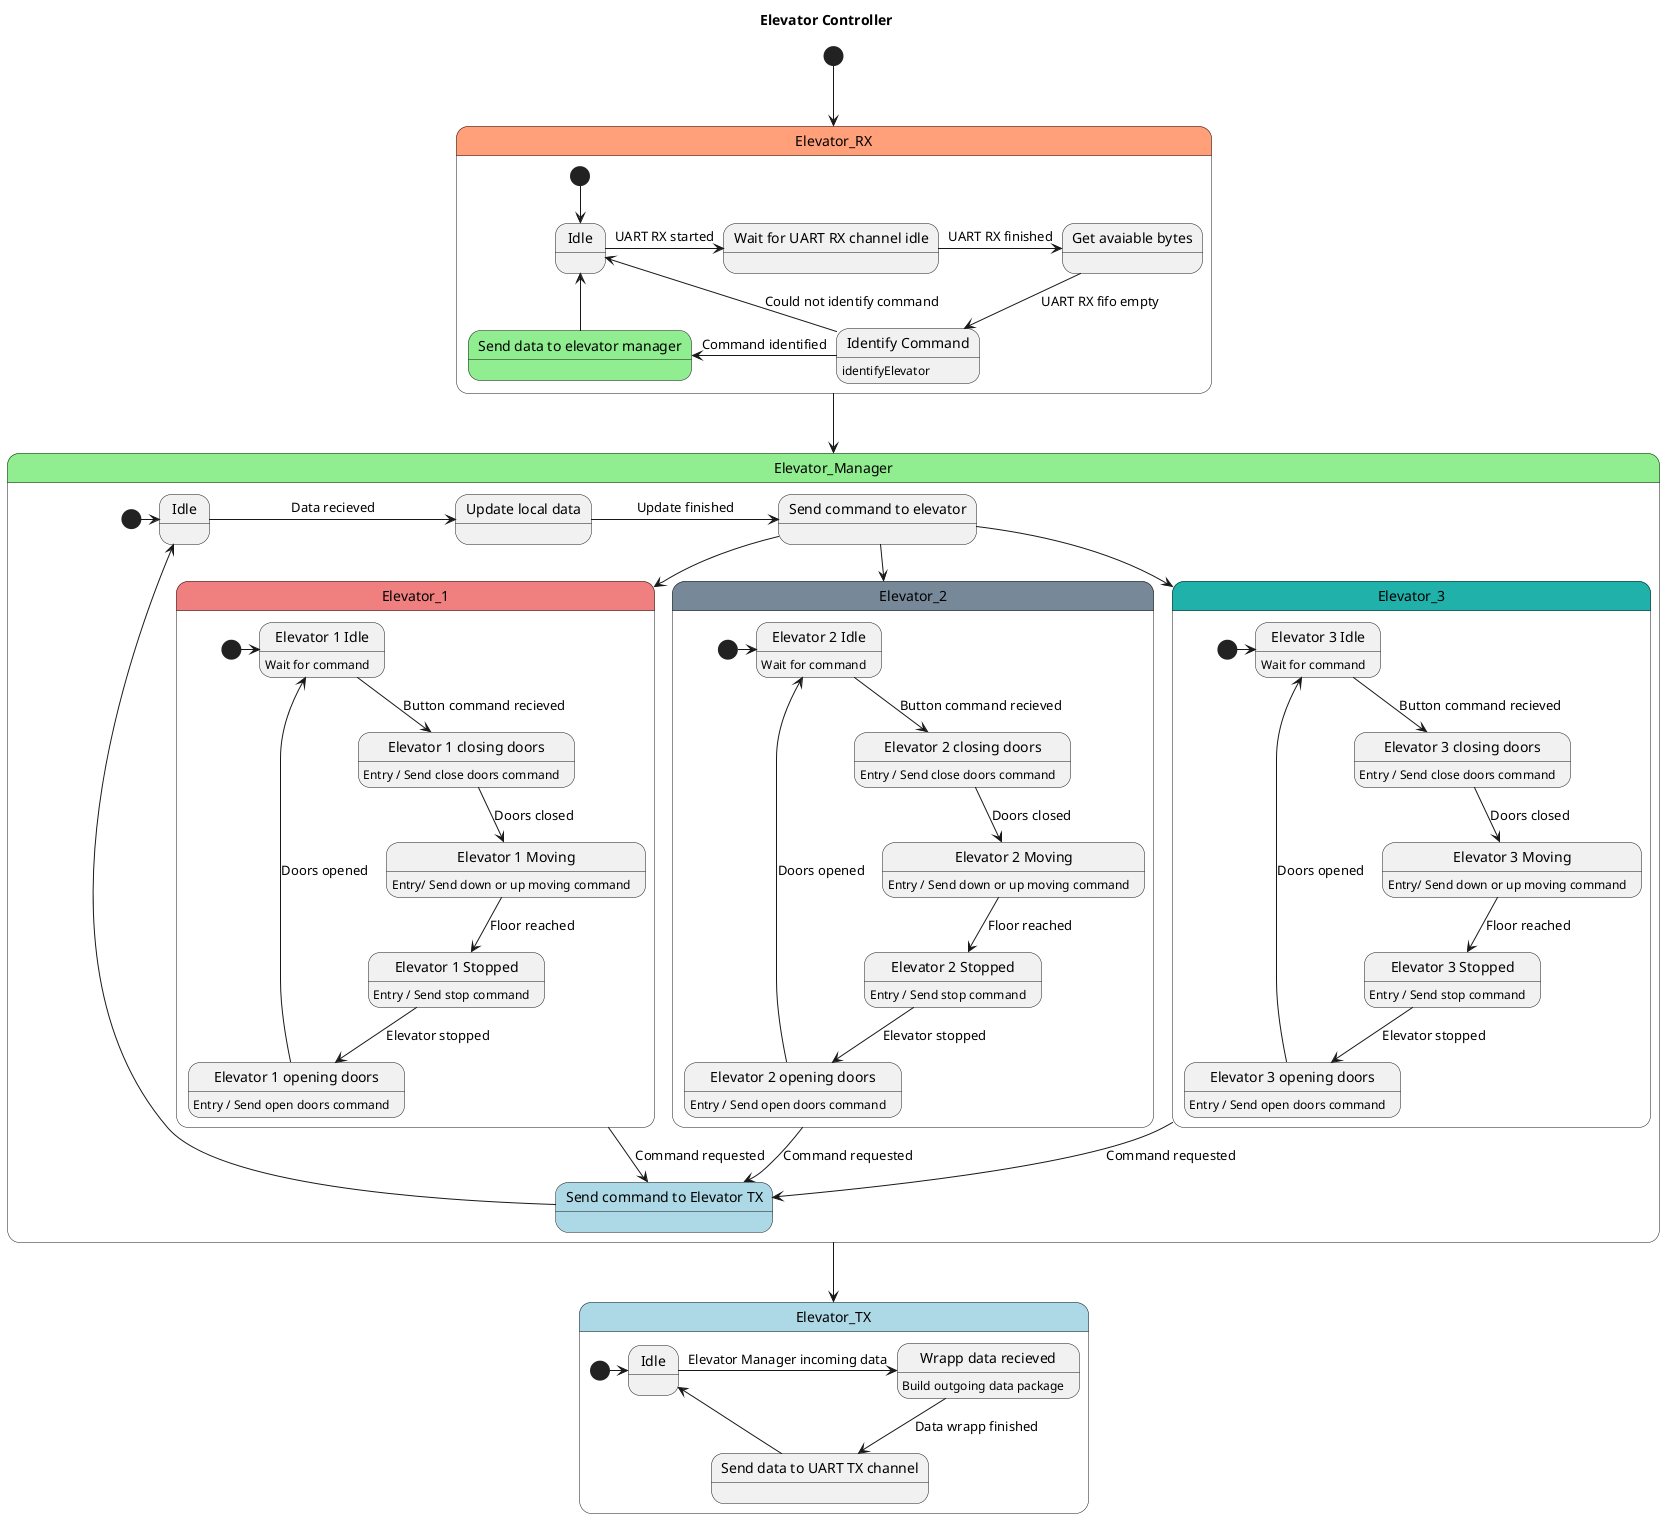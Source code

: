 @startuml

title Elevator Controller

' state "Elevator_R #red" as Elevator_RX

state Elevator_RX #LightSalmon {

    state "Idle" as rxIdle
    state "Wait for UART RX channel idle" as waitRXIdle
    state "Get avaiable bytes" as getBytes
    state "Identify Command" as identifyCMD : identifyElevator
    state "Send data to elevator manager" as sendRXData #LightGreen
    [*] -down-> rxIdle
    rxIdle -right-> waitRXIdle : UART RX started
    waitRXIdle -right-> getBytes : UART RX finished
    getBytes -down-> identifyCMD : UART RX fifo empty
    identifyCMD -left-> rxIdle : Could not identify command
    identifyCMD -left-> sendRXData : Command identified
    sendRXData -up-> rxIdle
}

state Elevator_Manager #LightGreen {

    state "Idle" as mgrIdle
    state "Send command to Elevator TX" as sendToTX #LightBlue
    state "Update local data" as updateData
    state "Send command to elevator" as sendToElevator

    state Elevator_1 #LightCoral {
        state "Elevator 1 Idle" as e1Idle : Wait for command
        state "Elevator 1 opening doors" as e1OpenDoors : Entry / Send open doors command
        state "Elevator 1 closing doors" as e1CloseDoors : Entry / Send close doors command
        state "Elevator 1 Stopped" as e1Stopped : Entry / Send stop command
        state "Elevator 1 Moving" as e1Moving : Entry/ Send down or up moving command

        [*]          -right-> e1Idle
        e1Idle       -d-> e1CloseDoors : Button command recieved
        e1CloseDoors -d-> e1Moving : Doors closed
        e1Moving     -d-> e1Stopped : Floor reached
        e1Stopped    -d-> e1OpenDoors : Elevator stopped
        e1OpenDoors  -u-> e1Idle : Doors opened
    }

    state Elevator_2 #LightSlateGray {
        state "Elevator 2 Idle" as e2Idle : Wait for command
        state "Elevator 2 opening doors" as e2OpenDoors :  Entry / Send open doors command
        state "Elevator 2 closing doors" as e2CloseDoors : Entry / Send close doors command
        state "Elevator 2 Stopped" as e2Stopped : Entry / Send stop command
        state "Elevator 2 Moving" as e2Moving : Entry / Send down or up moving command

        [*]          -right-> e2Idle
        e2Idle       -d-> e2CloseDoors : Button command recieved
        e2CloseDoors -d-> e2Moving : Doors closed
        e2Moving     -d-> e2Stopped : Floor reached
        e2Stopped    -d-> e2OpenDoors : Elevator stopped
        e2OpenDoors  -u-> e2Idle : Doors opened
    }

    state Elevator_3 #LightSeaGreen {
        state "Elevator 3 Idle" as e3Idle : Wait for command
        state "Elevator 3 opening doors" as e3OpenDoors : Entry / Send open doors command
        state "Elevator 3 closing doors" as e3CloseDoors : Entry / Send close doors command
        state "Elevator 3 Stopped" as e3Stopped : Entry / Send stop command
        state "Elevator 3 Moving" as e3Moving : Entry/ Send down or up moving command

        [*]          -right-> e3Idle
        e3Idle       -d-> e3CloseDoors : Button command recieved
        e3CloseDoors -d-> e3Moving : Doors closed
        e3Moving     -d-> e3Stopped : Floor reached
        e3Stopped    -d-> e3OpenDoors : Elevator stopped
        e3OpenDoors  -u-> e3Idle : Doors opened
    }

    [*] -right-> mgrIdle
    mgrIdle -right-> updateData : Data recieved
    updateData -right-> sendToElevator : Update finished

    sendToElevator --> Elevator_1
    sendToElevator --> Elevator_2
    sendToElevator --> Elevator_3

    Elevator_1 -down-> sendToTX : Command requested
    Elevator_2 -down-> sendToTX : Command requested
    Elevator_3 -down-> sendToTX : Command requested
    sendToTX -up-> mgrIdle
}

state Elevator_TX #LightBlue {

    state "Idle" as txIdle
    state "Wrapp data recieved" as wrappData : Build outgoing data package
    state "Send data to UART TX channel" as sendTXData

    [*] -right-> txIdle
    txIdle -right-> wrappData : Elevator Manager incoming data
    wrappData -down-> sendTXData : Data wrapp finished
    sendTXData -left-> txIdle
}

[*] -down-> Elevator_RX
Elevator_RX -d-> Elevator_Manager
Elevator_Manager -d-> Elevator_TX

@enduml